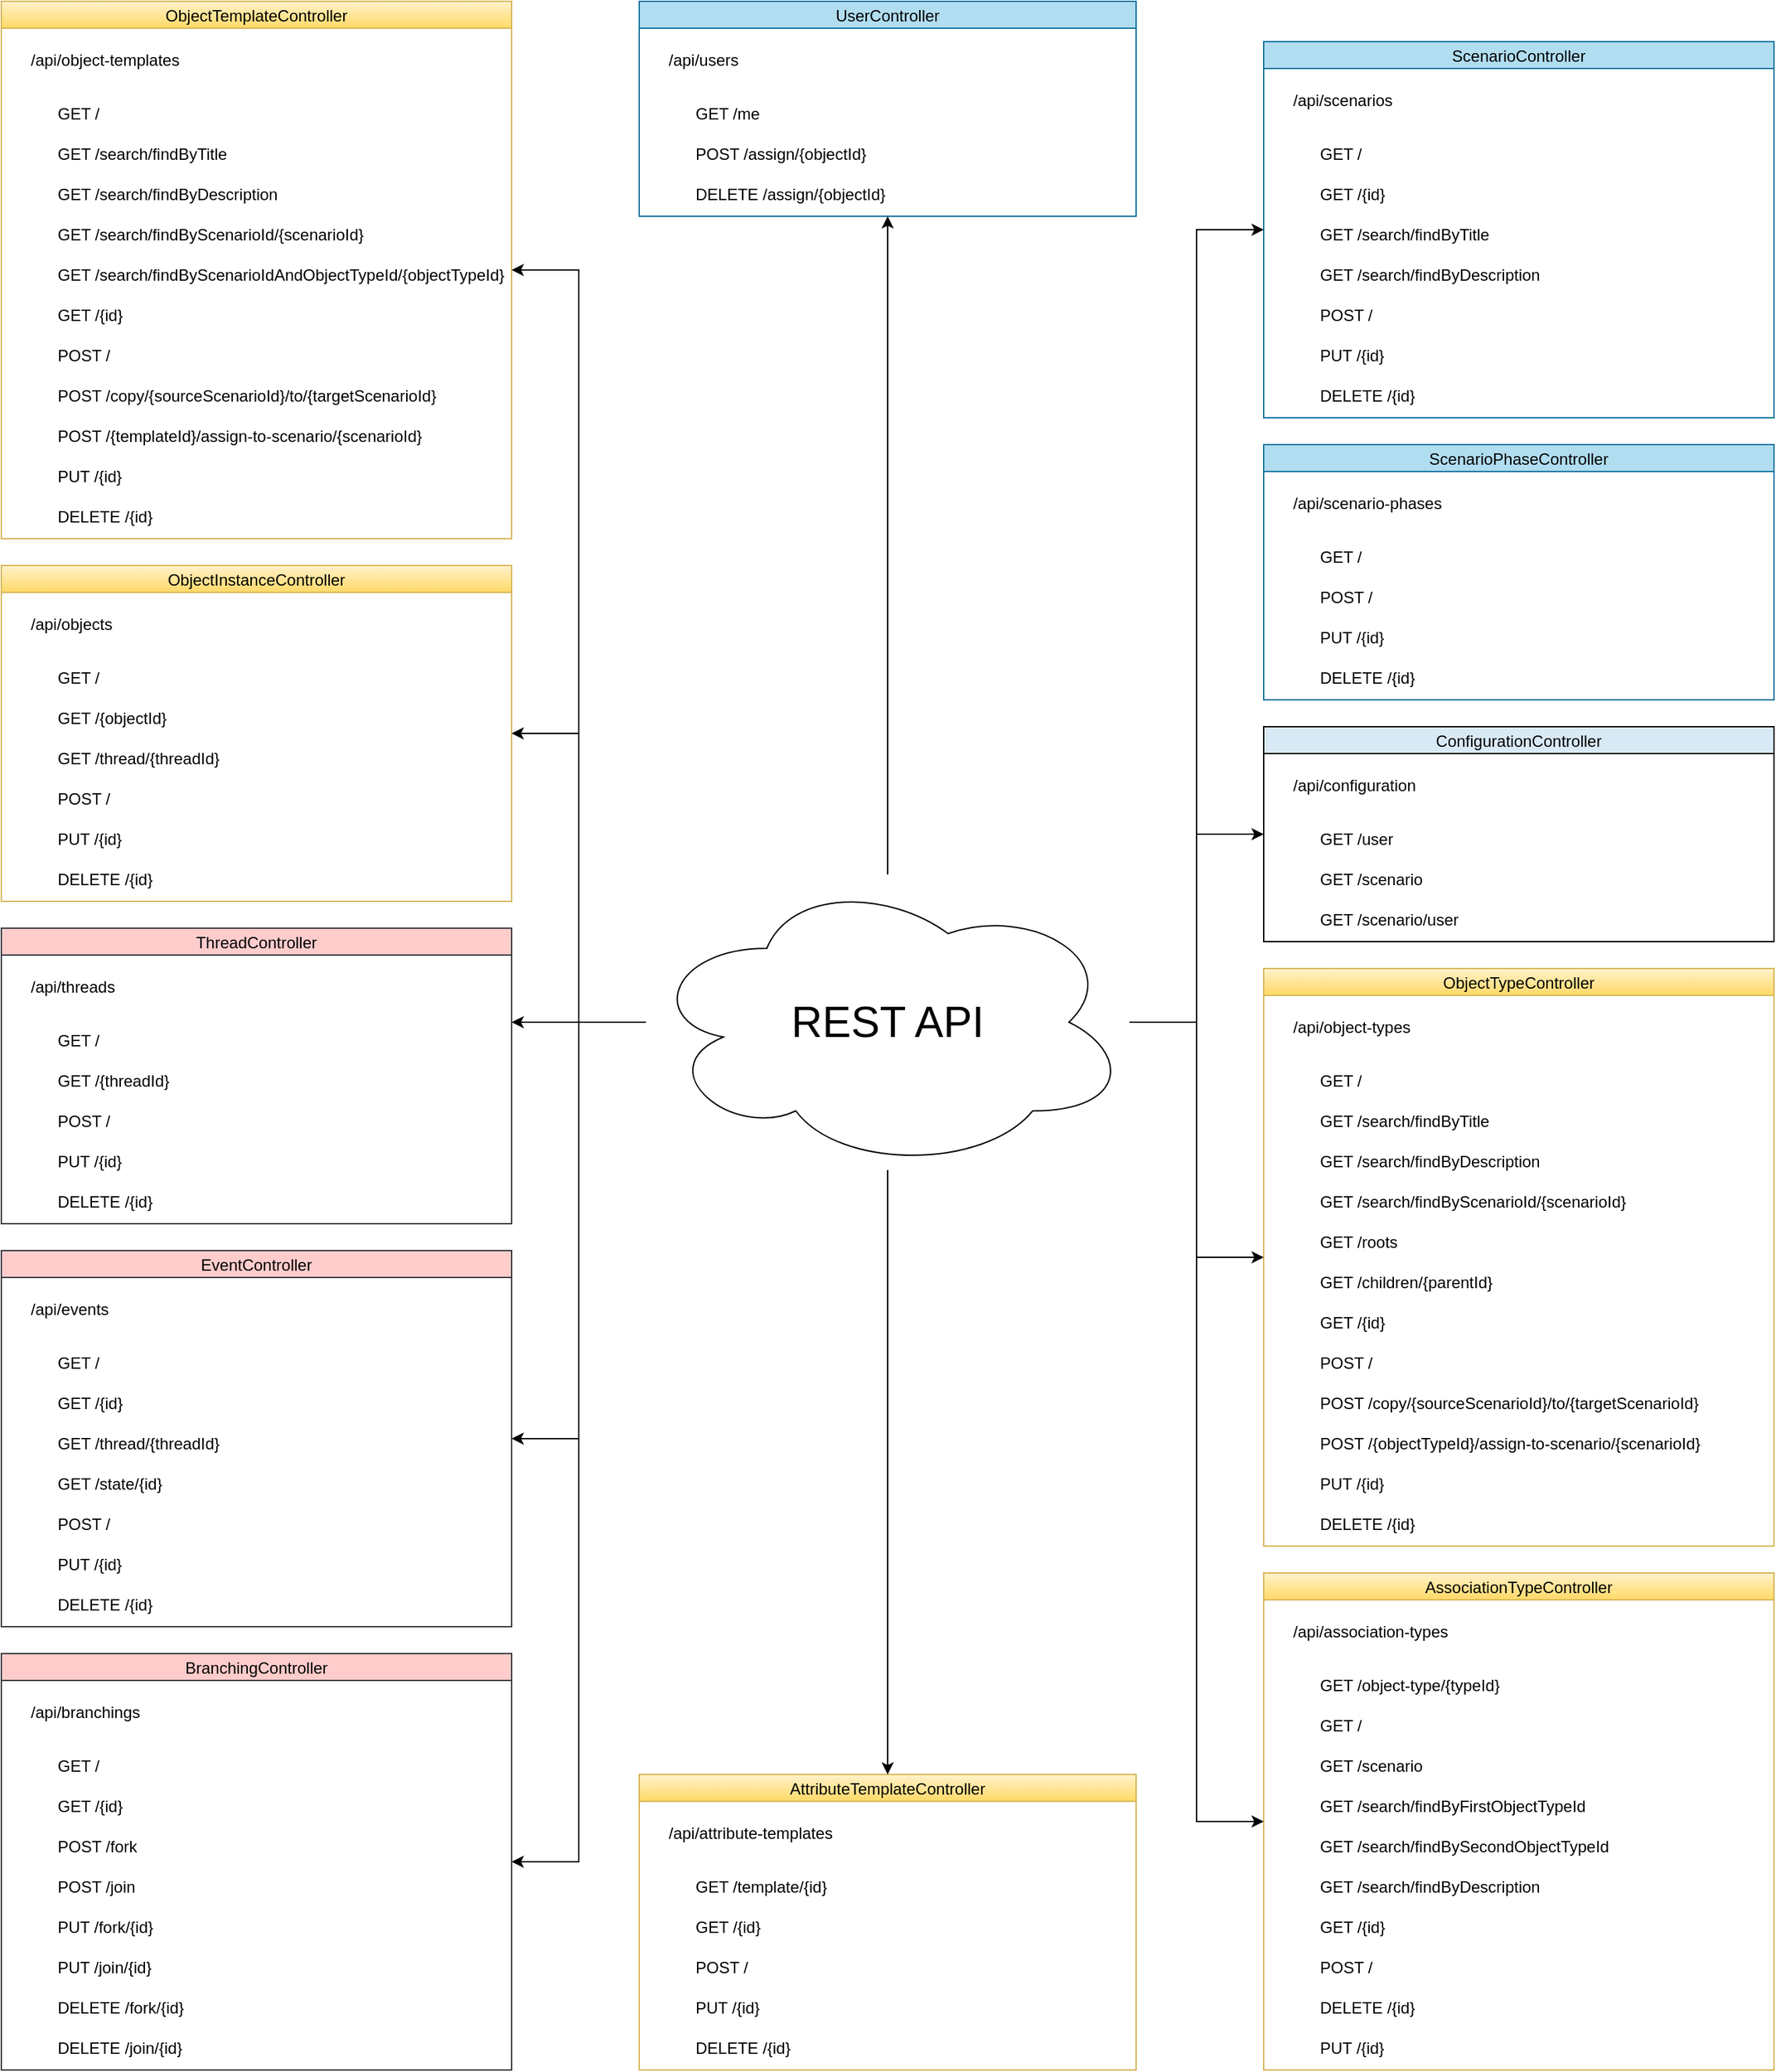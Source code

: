 <mxfile version="26.0.2">
  <diagram name="API Endpoints" id="YNTXkybKBmyzElNmx2Z4">
    <mxGraphModel dx="2206" dy="1260" grid="1" gridSize="10" guides="1" tooltips="1" connect="1" arrows="1" fold="1" page="1" pageScale="1" pageWidth="827" pageHeight="1169" math="0" shadow="0">
      <root>
        <mxCell id="0" />
        <mxCell id="1" parent="0" />
        <mxCell id="Sm2Z-gAKLy4CFEZ5k70f-1" value="AssociationTypeController" style="shape=swimlane;startSize=20;fillColor=#fff2cc;gradientColor=#ffd966;strokeColor=#d6b656;" vertex="1" parent="1">
          <mxGeometry x="1040" y="1480" width="380" height="370" as="geometry" />
        </mxCell>
        <mxCell id="Sm2Z-gAKLy4CFEZ5k70f-2" value="/api/association-types" style="text;html=1;strokeColor=none;fillColor=none;" vertex="1" parent="Sm2Z-gAKLy4CFEZ5k70f-1">
          <mxGeometry x="20" y="30" width="300" height="30" as="geometry" />
        </mxCell>
        <mxCell id="Sm2Z-gAKLy4CFEZ5k70f-3" value="GET /object-type/{typeId}" style="text;html=1;strokeColor=none;fillColor=none;" vertex="1" parent="Sm2Z-gAKLy4CFEZ5k70f-1">
          <mxGeometry x="40" y="70" width="300" height="30" as="geometry" />
        </mxCell>
        <mxCell id="Sm2Z-gAKLy4CFEZ5k70f-4" value="GET /" style="text;html=1;strokeColor=none;fillColor=none;" vertex="1" parent="Sm2Z-gAKLy4CFEZ5k70f-1">
          <mxGeometry x="40" y="100" width="300" height="30" as="geometry" />
        </mxCell>
        <mxCell id="Sm2Z-gAKLy4CFEZ5k70f-5" value="GET /scenario" style="text;html=1;strokeColor=none;fillColor=none;" vertex="1" parent="Sm2Z-gAKLy4CFEZ5k70f-1">
          <mxGeometry x="40" y="130" width="300" height="30" as="geometry" />
        </mxCell>
        <mxCell id="Sm2Z-gAKLy4CFEZ5k70f-6" value="GET /search/findByFirstObjectTypeId" style="text;html=1;strokeColor=none;fillColor=none;" vertex="1" parent="Sm2Z-gAKLy4CFEZ5k70f-1">
          <mxGeometry x="40" y="160" width="300" height="30" as="geometry" />
        </mxCell>
        <mxCell id="Sm2Z-gAKLy4CFEZ5k70f-7" value="GET /search/findBySecondObjectTypeId" style="text;html=1;strokeColor=none;fillColor=none;" vertex="1" parent="Sm2Z-gAKLy4CFEZ5k70f-1">
          <mxGeometry x="40" y="190" width="300" height="30" as="geometry" />
        </mxCell>
        <mxCell id="Sm2Z-gAKLy4CFEZ5k70f-8" value="GET /search/findByDescription" style="text;html=1;strokeColor=none;fillColor=none;" vertex="1" parent="Sm2Z-gAKLy4CFEZ5k70f-1">
          <mxGeometry x="40" y="220" width="300" height="30" as="geometry" />
        </mxCell>
        <mxCell id="Sm2Z-gAKLy4CFEZ5k70f-9" value="GET /{id}" style="text;html=1;strokeColor=none;fillColor=none;" vertex="1" parent="Sm2Z-gAKLy4CFEZ5k70f-1">
          <mxGeometry x="40" y="250" width="300" height="30" as="geometry" />
        </mxCell>
        <mxCell id="Sm2Z-gAKLy4CFEZ5k70f-10" value="POST /" style="text;html=1;strokeColor=none;fillColor=none;" vertex="1" parent="Sm2Z-gAKLy4CFEZ5k70f-1">
          <mxGeometry x="40" y="280" width="300" height="30" as="geometry" />
        </mxCell>
        <mxCell id="Sm2Z-gAKLy4CFEZ5k70f-11" value="DELETE /{id}" style="text;html=1;strokeColor=none;fillColor=none;" vertex="1" parent="Sm2Z-gAKLy4CFEZ5k70f-1">
          <mxGeometry x="40" y="310" width="300" height="30" as="geometry" />
        </mxCell>
        <mxCell id="Sm2Z-gAKLy4CFEZ5k70f-12" value="PUT /{id}" style="text;html=1;strokeColor=none;fillColor=none;" vertex="1" parent="Sm2Z-gAKLy4CFEZ5k70f-1">
          <mxGeometry x="40" y="340" width="300" height="30" as="geometry" />
        </mxCell>
        <mxCell id="Sm2Z-gAKLy4CFEZ5k70f-13" value="ConfigurationController" style="shape=swimlane;startSize=20;fillColor=#d9eaf7;" vertex="1" parent="1">
          <mxGeometry x="1040" y="850" width="380" height="160" as="geometry" />
        </mxCell>
        <mxCell id="Sm2Z-gAKLy4CFEZ5k70f-14" value="/api/configuration" style="text;html=1;strokeColor=none;fillColor=none;" vertex="1" parent="Sm2Z-gAKLy4CFEZ5k70f-13">
          <mxGeometry x="20" y="30" width="300" height="30" as="geometry" />
        </mxCell>
        <mxCell id="Sm2Z-gAKLy4CFEZ5k70f-15" value="GET /user" style="text;html=1;strokeColor=none;fillColor=none;" vertex="1" parent="Sm2Z-gAKLy4CFEZ5k70f-13">
          <mxGeometry x="40" y="70" width="300" height="30" as="geometry" />
        </mxCell>
        <mxCell id="Sm2Z-gAKLy4CFEZ5k70f-16" value="GET /scenario" style="text;html=1;strokeColor=none;fillColor=none;" vertex="1" parent="Sm2Z-gAKLy4CFEZ5k70f-13">
          <mxGeometry x="40" y="100" width="300" height="30" as="geometry" />
        </mxCell>
        <mxCell id="Sm2Z-gAKLy4CFEZ5k70f-17" value="GET /scenario/user" style="text;html=1;strokeColor=none;fillColor=none;" vertex="1" parent="Sm2Z-gAKLy4CFEZ5k70f-13">
          <mxGeometry x="40" y="130" width="300" height="30" as="geometry" />
        </mxCell>
        <mxCell id="Sm2Z-gAKLy4CFEZ5k70f-18" value="EventController" style="shape=swimlane;startSize=20;fillColor=#ffcccc;strokeColor=#36393d;" vertex="1" parent="1">
          <mxGeometry x="100" y="1240" width="380" height="280" as="geometry" />
        </mxCell>
        <mxCell id="Sm2Z-gAKLy4CFEZ5k70f-19" value="/api/events" style="text;html=1;strokeColor=none;fillColor=none;" vertex="1" parent="Sm2Z-gAKLy4CFEZ5k70f-18">
          <mxGeometry x="20" y="30" width="300" height="30" as="geometry" />
        </mxCell>
        <mxCell id="Sm2Z-gAKLy4CFEZ5k70f-20" value="GET /" style="text;html=1;strokeColor=none;fillColor=none;" vertex="1" parent="Sm2Z-gAKLy4CFEZ5k70f-18">
          <mxGeometry x="40" y="70" width="300" height="30" as="geometry" />
        </mxCell>
        <mxCell id="Sm2Z-gAKLy4CFEZ5k70f-21" value="GET /{id}" style="text;html=1;strokeColor=none;fillColor=none;" vertex="1" parent="Sm2Z-gAKLy4CFEZ5k70f-18">
          <mxGeometry x="40" y="100" width="300" height="30" as="geometry" />
        </mxCell>
        <mxCell id="Sm2Z-gAKLy4CFEZ5k70f-22" value="GET /thread/{threadId}" style="text;html=1;strokeColor=none;fillColor=none;" vertex="1" parent="Sm2Z-gAKLy4CFEZ5k70f-18">
          <mxGeometry x="40" y="130" width="300" height="30" as="geometry" />
        </mxCell>
        <mxCell id="Sm2Z-gAKLy4CFEZ5k70f-23" value="GET /state/{id}" style="text;html=1;strokeColor=none;fillColor=none;" vertex="1" parent="Sm2Z-gAKLy4CFEZ5k70f-18">
          <mxGeometry x="40" y="160" width="300" height="30" as="geometry" />
        </mxCell>
        <mxCell id="Sm2Z-gAKLy4CFEZ5k70f-24" value="POST /" style="text;html=1;strokeColor=none;fillColor=none;" vertex="1" parent="Sm2Z-gAKLy4CFEZ5k70f-18">
          <mxGeometry x="40" y="190" width="300" height="30" as="geometry" />
        </mxCell>
        <mxCell id="Sm2Z-gAKLy4CFEZ5k70f-25" value="PUT /{id}" style="text;html=1;strokeColor=none;fillColor=none;" vertex="1" parent="Sm2Z-gAKLy4CFEZ5k70f-18">
          <mxGeometry x="40" y="220" width="300" height="30" as="geometry" />
        </mxCell>
        <mxCell id="Sm2Z-gAKLy4CFEZ5k70f-26" value="DELETE /{id}" style="text;html=1;strokeColor=none;fillColor=none;" vertex="1" parent="Sm2Z-gAKLy4CFEZ5k70f-18">
          <mxGeometry x="40" y="250" width="300" height="30" as="geometry" />
        </mxCell>
        <mxCell id="Sm2Z-gAKLy4CFEZ5k70f-27" value="AttributeTemplateController" style="shape=swimlane;startSize=20;fillColor=#fff2cc;gradientColor=#ffd966;strokeColor=#d6b656;" vertex="1" parent="1">
          <mxGeometry x="575" y="1630" width="370" height="220" as="geometry" />
        </mxCell>
        <mxCell id="Sm2Z-gAKLy4CFEZ5k70f-28" value="/api/attribute-templates" style="text;html=1;strokeColor=none;fillColor=none;" vertex="1" parent="Sm2Z-gAKLy4CFEZ5k70f-27">
          <mxGeometry x="20" y="30" width="320" height="30" as="geometry" />
        </mxCell>
        <mxCell id="Sm2Z-gAKLy4CFEZ5k70f-29" value="GET /template/{id}" style="text;html=1;strokeColor=none;fillColor=none;" vertex="1" parent="Sm2Z-gAKLy4CFEZ5k70f-27">
          <mxGeometry x="40" y="70" width="300" height="30" as="geometry" />
        </mxCell>
        <mxCell id="Sm2Z-gAKLy4CFEZ5k70f-30" value="GET /{id}" style="text;html=1;strokeColor=none;fillColor=none;" vertex="1" parent="Sm2Z-gAKLy4CFEZ5k70f-27">
          <mxGeometry x="40" y="100" width="300" height="30" as="geometry" />
        </mxCell>
        <mxCell id="Sm2Z-gAKLy4CFEZ5k70f-31" value="POST /" style="text;html=1;strokeColor=none;fillColor=none;" vertex="1" parent="Sm2Z-gAKLy4CFEZ5k70f-27">
          <mxGeometry x="40" y="130" width="300" height="30" as="geometry" />
        </mxCell>
        <mxCell id="Sm2Z-gAKLy4CFEZ5k70f-32" value="PUT /{id}" style="text;html=1;strokeColor=none;fillColor=none;" vertex="1" parent="Sm2Z-gAKLy4CFEZ5k70f-27">
          <mxGeometry x="40" y="160" width="300" height="30" as="geometry" />
        </mxCell>
        <mxCell id="Sm2Z-gAKLy4CFEZ5k70f-33" value="DELETE /{id}" style="text;html=1;strokeColor=none;fillColor=none;" vertex="1" parent="Sm2Z-gAKLy4CFEZ5k70f-27">
          <mxGeometry x="40" y="190" width="300" height="30" as="geometry" />
        </mxCell>
        <mxCell id="Sm2Z-gAKLy4CFEZ5k70f-34" value="ObjectInstanceController" style="shape=swimlane;startSize=20;fillColor=#fff2cc;strokeColor=#d6b656;gradientColor=#ffd966;" vertex="1" parent="1">
          <mxGeometry x="100" y="730" width="380" height="250" as="geometry" />
        </mxCell>
        <mxCell id="Sm2Z-gAKLy4CFEZ5k70f-35" value="/api/objects" style="text;html=1;strokeColor=none;fillColor=none;" vertex="1" parent="Sm2Z-gAKLy4CFEZ5k70f-34">
          <mxGeometry x="20" y="30" width="300" height="30" as="geometry" />
        </mxCell>
        <mxCell id="Sm2Z-gAKLy4CFEZ5k70f-36" value="GET /" style="text;html=1;strokeColor=none;fillColor=none;" vertex="1" parent="Sm2Z-gAKLy4CFEZ5k70f-34">
          <mxGeometry x="40" y="70" width="300" height="30" as="geometry" />
        </mxCell>
        <mxCell id="Sm2Z-gAKLy4CFEZ5k70f-37" value="GET /{objectId}" style="text;html=1;strokeColor=none;fillColor=none;" vertex="1" parent="Sm2Z-gAKLy4CFEZ5k70f-34">
          <mxGeometry x="40" y="100" width="300" height="30" as="geometry" />
        </mxCell>
        <mxCell id="Sm2Z-gAKLy4CFEZ5k70f-38" value="GET /thread/{threadId}" style="text;html=1;strokeColor=none;fillColor=none;" vertex="1" parent="Sm2Z-gAKLy4CFEZ5k70f-34">
          <mxGeometry x="40" y="130" width="300" height="30" as="geometry" />
        </mxCell>
        <mxCell id="Sm2Z-gAKLy4CFEZ5k70f-39" value="POST /" style="text;html=1;strokeColor=none;fillColor=none;" vertex="1" parent="Sm2Z-gAKLy4CFEZ5k70f-34">
          <mxGeometry x="40" y="160" width="300" height="30" as="geometry" />
        </mxCell>
        <mxCell id="Sm2Z-gAKLy4CFEZ5k70f-40" value="PUT /{id}" style="text;html=1;strokeColor=none;fillColor=none;" vertex="1" parent="Sm2Z-gAKLy4CFEZ5k70f-34">
          <mxGeometry x="40" y="190" width="300" height="30" as="geometry" />
        </mxCell>
        <mxCell id="Sm2Z-gAKLy4CFEZ5k70f-41" value="DELETE /{id}" style="text;html=1;strokeColor=none;fillColor=none;" vertex="1" parent="Sm2Z-gAKLy4CFEZ5k70f-34">
          <mxGeometry x="40" y="220" width="300" height="30" as="geometry" />
        </mxCell>
        <mxCell id="Sm2Z-gAKLy4CFEZ5k70f-42" value="ObjectTemplateController" style="shape=swimlane;startSize=20;fillColor=#fff2cc;strokeColor=#d6b656;gradientColor=#ffd966;" vertex="1" parent="1">
          <mxGeometry x="100" y="310" width="380" height="400" as="geometry" />
        </mxCell>
        <mxCell id="Sm2Z-gAKLy4CFEZ5k70f-43" value="/api/object-templates" style="text;html=1;strokeColor=none;fillColor=none;" vertex="1" parent="Sm2Z-gAKLy4CFEZ5k70f-42">
          <mxGeometry x="20" y="30" width="320" height="30" as="geometry" />
        </mxCell>
        <mxCell id="Sm2Z-gAKLy4CFEZ5k70f-44" value="GET /" style="text;html=1;strokeColor=none;fillColor=none;" vertex="1" parent="Sm2Z-gAKLy4CFEZ5k70f-42">
          <mxGeometry x="40" y="70" width="300" height="30" as="geometry" />
        </mxCell>
        <mxCell id="Sm2Z-gAKLy4CFEZ5k70f-45" value="GET /search/findByTitle" style="text;html=1;strokeColor=none;fillColor=none;" vertex="1" parent="Sm2Z-gAKLy4CFEZ5k70f-42">
          <mxGeometry x="40" y="100" width="300" height="30" as="geometry" />
        </mxCell>
        <mxCell id="Sm2Z-gAKLy4CFEZ5k70f-46" value="GET /search/findByDescription" style="text;html=1;strokeColor=none;fillColor=none;" vertex="1" parent="Sm2Z-gAKLy4CFEZ5k70f-42">
          <mxGeometry x="40" y="130" width="300" height="30" as="geometry" />
        </mxCell>
        <mxCell id="Sm2Z-gAKLy4CFEZ5k70f-47" value="GET /search/findByScenarioId/{scenarioId}" style="text;html=1;strokeColor=none;fillColor=none;" vertex="1" parent="Sm2Z-gAKLy4CFEZ5k70f-42">
          <mxGeometry x="40" y="160" width="300" height="30" as="geometry" />
        </mxCell>
        <mxCell id="Sm2Z-gAKLy4CFEZ5k70f-48" value="GET /search/findByScenarioIdAndObjectTypeId/{objectTypeId}" style="text;html=1;strokeColor=none;fillColor=none;" vertex="1" parent="Sm2Z-gAKLy4CFEZ5k70f-42">
          <mxGeometry x="40" y="190" width="300" height="30" as="geometry" />
        </mxCell>
        <mxCell id="Sm2Z-gAKLy4CFEZ5k70f-49" value="GET /{id}" style="text;html=1;strokeColor=none;fillColor=none;" vertex="1" parent="Sm2Z-gAKLy4CFEZ5k70f-42">
          <mxGeometry x="40" y="220" width="300" height="30" as="geometry" />
        </mxCell>
        <mxCell id="Sm2Z-gAKLy4CFEZ5k70f-50" value="POST /" style="text;html=1;strokeColor=none;fillColor=none;" vertex="1" parent="Sm2Z-gAKLy4CFEZ5k70f-42">
          <mxGeometry x="40" y="250" width="300" height="30" as="geometry" />
        </mxCell>
        <mxCell id="Sm2Z-gAKLy4CFEZ5k70f-51" value="POST /copy/{sourceScenarioId}/to/{targetScenarioId}" style="text;html=1;strokeColor=none;fillColor=none;" vertex="1" parent="Sm2Z-gAKLy4CFEZ5k70f-42">
          <mxGeometry x="40" y="280" width="300" height="30" as="geometry" />
        </mxCell>
        <mxCell id="Sm2Z-gAKLy4CFEZ5k70f-52" value="POST /{templateId}/assign-to-scenario/{scenarioId}" style="text;html=1;strokeColor=none;fillColor=none;" vertex="1" parent="Sm2Z-gAKLy4CFEZ5k70f-42">
          <mxGeometry x="40" y="310" width="300" height="30" as="geometry" />
        </mxCell>
        <mxCell id="Sm2Z-gAKLy4CFEZ5k70f-53" value="PUT /{id}" style="text;html=1;strokeColor=none;fillColor=none;" vertex="1" parent="Sm2Z-gAKLy4CFEZ5k70f-42">
          <mxGeometry x="40" y="340" width="300" height="30" as="geometry" />
        </mxCell>
        <mxCell id="Sm2Z-gAKLy4CFEZ5k70f-54" value="DELETE /{id}" style="text;html=1;strokeColor=none;fillColor=none;" vertex="1" parent="Sm2Z-gAKLy4CFEZ5k70f-42">
          <mxGeometry x="40" y="370" width="300" height="30" as="geometry" />
        </mxCell>
        <mxCell id="Sm2Z-gAKLy4CFEZ5k70f-55" value="ObjectTypeController" style="shape=swimlane;startSize=20;fillColor=#fff2cc;gradientColor=#ffd966;strokeColor=#d6b656;" vertex="1" parent="1">
          <mxGeometry x="1040" y="1030" width="380" height="430" as="geometry" />
        </mxCell>
        <mxCell id="Sm2Z-gAKLy4CFEZ5k70f-56" value="/api/object-types" style="text;html=1;strokeColor=none;fillColor=none;" vertex="1" parent="Sm2Z-gAKLy4CFEZ5k70f-55">
          <mxGeometry x="20" y="30" width="320" height="30" as="geometry" />
        </mxCell>
        <mxCell id="Sm2Z-gAKLy4CFEZ5k70f-57" value="GET /" style="text;html=1;strokeColor=none;fillColor=none;" vertex="1" parent="Sm2Z-gAKLy4CFEZ5k70f-55">
          <mxGeometry x="40" y="70" width="300" height="30" as="geometry" />
        </mxCell>
        <mxCell id="Sm2Z-gAKLy4CFEZ5k70f-58" value="GET /search/findByTitle" style="text;html=1;strokeColor=none;fillColor=none;" vertex="1" parent="Sm2Z-gAKLy4CFEZ5k70f-55">
          <mxGeometry x="40" y="100" width="300" height="30" as="geometry" />
        </mxCell>
        <mxCell id="Sm2Z-gAKLy4CFEZ5k70f-59" value="GET /search/findByDescription" style="text;html=1;strokeColor=none;fillColor=none;" vertex="1" parent="Sm2Z-gAKLy4CFEZ5k70f-55">
          <mxGeometry x="40" y="130" width="300" height="30" as="geometry" />
        </mxCell>
        <mxCell id="Sm2Z-gAKLy4CFEZ5k70f-60" value="GET /search/findByScenarioId/{scenarioId}" style="text;html=1;strokeColor=none;fillColor=none;" vertex="1" parent="Sm2Z-gAKLy4CFEZ5k70f-55">
          <mxGeometry x="40" y="160" width="300" height="30" as="geometry" />
        </mxCell>
        <mxCell id="Sm2Z-gAKLy4CFEZ5k70f-61" value="GET /roots" style="text;html=1;strokeColor=none;fillColor=none;" vertex="1" parent="Sm2Z-gAKLy4CFEZ5k70f-55">
          <mxGeometry x="40" y="190" width="300" height="30" as="geometry" />
        </mxCell>
        <mxCell id="Sm2Z-gAKLy4CFEZ5k70f-62" value="GET /children/{parentId}" style="text;html=1;strokeColor=none;fillColor=none;" vertex="1" parent="Sm2Z-gAKLy4CFEZ5k70f-55">
          <mxGeometry x="40" y="220" width="300" height="30" as="geometry" />
        </mxCell>
        <mxCell id="Sm2Z-gAKLy4CFEZ5k70f-63" value="GET /{id}" style="text;html=1;strokeColor=none;fillColor=none;" vertex="1" parent="Sm2Z-gAKLy4CFEZ5k70f-55">
          <mxGeometry x="40" y="250" width="300" height="30" as="geometry" />
        </mxCell>
        <mxCell id="Sm2Z-gAKLy4CFEZ5k70f-64" value="POST /" style="text;html=1;strokeColor=none;fillColor=none;" vertex="1" parent="Sm2Z-gAKLy4CFEZ5k70f-55">
          <mxGeometry x="40" y="280" width="300" height="30" as="geometry" />
        </mxCell>
        <mxCell id="Sm2Z-gAKLy4CFEZ5k70f-65" value="POST /copy/{sourceScenarioId}/to/{targetScenarioId}" style="text;html=1;strokeColor=none;fillColor=none;" vertex="1" parent="Sm2Z-gAKLy4CFEZ5k70f-55">
          <mxGeometry x="40" y="310" width="300" height="30" as="geometry" />
        </mxCell>
        <mxCell id="Sm2Z-gAKLy4CFEZ5k70f-66" value="POST /{objectTypeId}/assign-to-scenario/{scenarioId}" style="text;html=1;strokeColor=none;fillColor=none;" vertex="1" parent="Sm2Z-gAKLy4CFEZ5k70f-55">
          <mxGeometry x="40" y="340" width="300" height="30" as="geometry" />
        </mxCell>
        <mxCell id="Sm2Z-gAKLy4CFEZ5k70f-67" value="PUT /{id}" style="text;html=1;strokeColor=none;fillColor=none;" vertex="1" parent="Sm2Z-gAKLy4CFEZ5k70f-55">
          <mxGeometry x="40" y="370" width="300" height="30" as="geometry" />
        </mxCell>
        <mxCell id="Sm2Z-gAKLy4CFEZ5k70f-68" value="DELETE /{id}" style="text;html=1;strokeColor=none;fillColor=none;" vertex="1" parent="Sm2Z-gAKLy4CFEZ5k70f-55">
          <mxGeometry x="40" y="400" width="300" height="30" as="geometry" />
        </mxCell>
        <mxCell id="Sm2Z-gAKLy4CFEZ5k70f-69" value="ScenarioController" style="shape=swimlane;startSize=20;fillColor=#b1ddf0;strokeColor=#10739e;" vertex="1" parent="1">
          <mxGeometry x="1040" y="340" width="380" height="280" as="geometry" />
        </mxCell>
        <mxCell id="Sm2Z-gAKLy4CFEZ5k70f-70" value="/api/scenarios" style="text;html=1;strokeColor=none;fillColor=none;" vertex="1" parent="Sm2Z-gAKLy4CFEZ5k70f-69">
          <mxGeometry x="20" y="30" width="300" height="30" as="geometry" />
        </mxCell>
        <mxCell id="Sm2Z-gAKLy4CFEZ5k70f-71" value="GET /" style="text;html=1;strokeColor=none;fillColor=none;" vertex="1" parent="Sm2Z-gAKLy4CFEZ5k70f-69">
          <mxGeometry x="40" y="70" width="300" height="30" as="geometry" />
        </mxCell>
        <mxCell id="Sm2Z-gAKLy4CFEZ5k70f-72" value="GET /{id}" style="text;html=1;strokeColor=none;fillColor=none;" vertex="1" parent="Sm2Z-gAKLy4CFEZ5k70f-69">
          <mxGeometry x="40" y="100" width="300" height="30" as="geometry" />
        </mxCell>
        <mxCell id="Sm2Z-gAKLy4CFEZ5k70f-73" value="GET /search/findByTitle" style="text;html=1;strokeColor=none;fillColor=none;" vertex="1" parent="Sm2Z-gAKLy4CFEZ5k70f-69">
          <mxGeometry x="40" y="130" width="300" height="30" as="geometry" />
        </mxCell>
        <mxCell id="Sm2Z-gAKLy4CFEZ5k70f-74" value="GET /search/findByDescription" style="text;html=1;strokeColor=none;fillColor=none;" vertex="1" parent="Sm2Z-gAKLy4CFEZ5k70f-69">
          <mxGeometry x="40" y="160" width="300" height="30" as="geometry" />
        </mxCell>
        <mxCell id="Sm2Z-gAKLy4CFEZ5k70f-75" value="POST /" style="text;html=1;strokeColor=none;fillColor=none;" vertex="1" parent="Sm2Z-gAKLy4CFEZ5k70f-69">
          <mxGeometry x="40" y="190" width="300" height="30" as="geometry" />
        </mxCell>
        <mxCell id="Sm2Z-gAKLy4CFEZ5k70f-76" value="PUT /{id}" style="text;html=1;strokeColor=none;fillColor=none;" vertex="1" parent="Sm2Z-gAKLy4CFEZ5k70f-69">
          <mxGeometry x="40" y="220" width="300" height="30" as="geometry" />
        </mxCell>
        <mxCell id="Sm2Z-gAKLy4CFEZ5k70f-77" value="DELETE /{id}" style="text;html=1;strokeColor=none;fillColor=none;" vertex="1" parent="Sm2Z-gAKLy4CFEZ5k70f-69">
          <mxGeometry x="40" y="250" width="300" height="30" as="geometry" />
        </mxCell>
        <mxCell id="Sm2Z-gAKLy4CFEZ5k70f-78" value="ScenarioPhaseController" style="shape=swimlane;startSize=20;fillColor=#b1ddf0;strokeColor=#10739e;" vertex="1" parent="1">
          <mxGeometry x="1040" y="640" width="380" height="190" as="geometry" />
        </mxCell>
        <mxCell id="Sm2Z-gAKLy4CFEZ5k70f-79" value="/api/scenario-phases" style="text;html=1;strokeColor=none;fillColor=none;" vertex="1" parent="Sm2Z-gAKLy4CFEZ5k70f-78">
          <mxGeometry x="20" y="30" width="320" height="30" as="geometry" />
        </mxCell>
        <mxCell id="Sm2Z-gAKLy4CFEZ5k70f-80" value="GET /" style="text;html=1;strokeColor=none;fillColor=none;" vertex="1" parent="Sm2Z-gAKLy4CFEZ5k70f-78">
          <mxGeometry x="40" y="70" width="300" height="30" as="geometry" />
        </mxCell>
        <mxCell id="Sm2Z-gAKLy4CFEZ5k70f-81" value="POST /" style="text;html=1;strokeColor=none;fillColor=none;" vertex="1" parent="Sm2Z-gAKLy4CFEZ5k70f-78">
          <mxGeometry x="40" y="100" width="300" height="30" as="geometry" />
        </mxCell>
        <mxCell id="Sm2Z-gAKLy4CFEZ5k70f-82" value="PUT /{id}" style="text;html=1;strokeColor=none;fillColor=none;" vertex="1" parent="Sm2Z-gAKLy4CFEZ5k70f-78">
          <mxGeometry x="40" y="130" width="300" height="30" as="geometry" />
        </mxCell>
        <mxCell id="Sm2Z-gAKLy4CFEZ5k70f-83" value="DELETE /{id}" style="text;html=1;strokeColor=none;fillColor=none;" vertex="1" parent="Sm2Z-gAKLy4CFEZ5k70f-78">
          <mxGeometry x="40" y="160" width="300" height="30" as="geometry" />
        </mxCell>
        <mxCell id="Sm2Z-gAKLy4CFEZ5k70f-84" value="BranchingController" style="shape=swimlane;startSize=20;fillColor=#ffcccc;strokeColor=#36393d;" vertex="1" parent="1">
          <mxGeometry x="100" y="1540" width="380" height="310" as="geometry" />
        </mxCell>
        <mxCell id="Sm2Z-gAKLy4CFEZ5k70f-85" value="/api/branchings" style="text;html=1;strokeColor=none;fillColor=none;" vertex="1" parent="Sm2Z-gAKLy4CFEZ5k70f-84">
          <mxGeometry x="20" y="30" width="320" height="30" as="geometry" />
        </mxCell>
        <mxCell id="Sm2Z-gAKLy4CFEZ5k70f-86" value="GET /" style="text;html=1;strokeColor=none;fillColor=none;" vertex="1" parent="Sm2Z-gAKLy4CFEZ5k70f-84">
          <mxGeometry x="40" y="70" width="300" height="30" as="geometry" />
        </mxCell>
        <mxCell id="Sm2Z-gAKLy4CFEZ5k70f-87" value="GET /{id}" style="text;html=1;strokeColor=none;fillColor=none;" vertex="1" parent="Sm2Z-gAKLy4CFEZ5k70f-84">
          <mxGeometry x="40" y="100" width="300" height="30" as="geometry" />
        </mxCell>
        <mxCell id="Sm2Z-gAKLy4CFEZ5k70f-88" value="POST /fork" style="text;html=1;strokeColor=none;fillColor=none;" vertex="1" parent="Sm2Z-gAKLy4CFEZ5k70f-84">
          <mxGeometry x="40" y="130" width="300" height="30" as="geometry" />
        </mxCell>
        <mxCell id="Sm2Z-gAKLy4CFEZ5k70f-89" value="POST /join" style="text;html=1;strokeColor=none;fillColor=none;" vertex="1" parent="Sm2Z-gAKLy4CFEZ5k70f-84">
          <mxGeometry x="40" y="160" width="300" height="30" as="geometry" />
        </mxCell>
        <mxCell id="Sm2Z-gAKLy4CFEZ5k70f-90" value="PUT /fork/{id}" style="text;html=1;strokeColor=none;fillColor=none;" vertex="1" parent="Sm2Z-gAKLy4CFEZ5k70f-84">
          <mxGeometry x="40" y="190" width="300" height="30" as="geometry" />
        </mxCell>
        <mxCell id="Sm2Z-gAKLy4CFEZ5k70f-91" value="PUT /join/{id}" style="text;html=1;strokeColor=none;fillColor=none;" vertex="1" parent="Sm2Z-gAKLy4CFEZ5k70f-84">
          <mxGeometry x="40" y="220" width="300" height="30" as="geometry" />
        </mxCell>
        <mxCell id="Sm2Z-gAKLy4CFEZ5k70f-92" value="DELETE /fork/{id}" style="text;html=1;strokeColor=none;fillColor=none;" vertex="1" parent="Sm2Z-gAKLy4CFEZ5k70f-84">
          <mxGeometry x="40" y="250" width="300" height="30" as="geometry" />
        </mxCell>
        <mxCell id="Sm2Z-gAKLy4CFEZ5k70f-93" value="DELETE /join/{id}" style="text;html=1;strokeColor=none;fillColor=none;" vertex="1" parent="Sm2Z-gAKLy4CFEZ5k70f-84">
          <mxGeometry x="40" y="280" width="300" height="30" as="geometry" />
        </mxCell>
        <mxCell id="Sm2Z-gAKLy4CFEZ5k70f-94" value="ThreadController" style="shape=swimlane;startSize=20;fillColor=#ffcccc;strokeColor=#36393d;" vertex="1" parent="1">
          <mxGeometry x="100" y="1000" width="380" height="220" as="geometry" />
        </mxCell>
        <mxCell id="Sm2Z-gAKLy4CFEZ5k70f-95" value="/api/threads" style="text;html=1;strokeColor=none;fillColor=none;" vertex="1" parent="Sm2Z-gAKLy4CFEZ5k70f-94">
          <mxGeometry x="20" y="30" width="300" height="30" as="geometry" />
        </mxCell>
        <mxCell id="Sm2Z-gAKLy4CFEZ5k70f-96" value="GET /" style="text;html=1;strokeColor=none;fillColor=none;" vertex="1" parent="Sm2Z-gAKLy4CFEZ5k70f-94">
          <mxGeometry x="40" y="70" width="300" height="30" as="geometry" />
        </mxCell>
        <mxCell id="Sm2Z-gAKLy4CFEZ5k70f-97" value="GET /{threadId}" style="text;html=1;strokeColor=none;fillColor=none;" vertex="1" parent="Sm2Z-gAKLy4CFEZ5k70f-94">
          <mxGeometry x="40" y="100" width="300" height="30" as="geometry" />
        </mxCell>
        <mxCell id="Sm2Z-gAKLy4CFEZ5k70f-98" value="POST /" style="text;html=1;strokeColor=none;fillColor=none;" vertex="1" parent="Sm2Z-gAKLy4CFEZ5k70f-94">
          <mxGeometry x="40" y="130" width="300" height="30" as="geometry" />
        </mxCell>
        <mxCell id="Sm2Z-gAKLy4CFEZ5k70f-99" value="PUT /{id}" style="text;html=1;strokeColor=none;fillColor=none;" vertex="1" parent="Sm2Z-gAKLy4CFEZ5k70f-94">
          <mxGeometry x="40" y="160" width="300" height="30" as="geometry" />
        </mxCell>
        <mxCell id="Sm2Z-gAKLy4CFEZ5k70f-100" value="DELETE /{id}" style="text;html=1;strokeColor=none;fillColor=none;" vertex="1" parent="Sm2Z-gAKLy4CFEZ5k70f-94">
          <mxGeometry x="40" y="190" width="300" height="30" as="geometry" />
        </mxCell>
        <mxCell id="Sm2Z-gAKLy4CFEZ5k70f-101" value="UserController" style="shape=swimlane;startSize=20;fillColor=#b1ddf0;strokeColor=#10739e;" vertex="1" parent="1">
          <mxGeometry x="575" y="310" width="370" height="160" as="geometry" />
        </mxCell>
        <mxCell id="Sm2Z-gAKLy4CFEZ5k70f-102" value="/api/users" style="text;html=1;strokeColor=none;fillColor=none;" vertex="1" parent="Sm2Z-gAKLy4CFEZ5k70f-101">
          <mxGeometry x="20" y="30" width="300" height="30" as="geometry" />
        </mxCell>
        <mxCell id="Sm2Z-gAKLy4CFEZ5k70f-103" value="GET /me" style="text;html=1;strokeColor=none;fillColor=none;" vertex="1" parent="Sm2Z-gAKLy4CFEZ5k70f-101">
          <mxGeometry x="40" y="70" width="300" height="30" as="geometry" />
        </mxCell>
        <mxCell id="Sm2Z-gAKLy4CFEZ5k70f-104" value="POST /assign/{objectId}" style="text;html=1;strokeColor=none;fillColor=none;" vertex="1" parent="Sm2Z-gAKLy4CFEZ5k70f-101">
          <mxGeometry x="40" y="100" width="300" height="30" as="geometry" />
        </mxCell>
        <mxCell id="Sm2Z-gAKLy4CFEZ5k70f-105" value="DELETE /assign/{objectId}" style="text;html=1;strokeColor=none;fillColor=none;" vertex="1" parent="Sm2Z-gAKLy4CFEZ5k70f-101">
          <mxGeometry x="40" y="130" width="300" height="30" as="geometry" />
        </mxCell>
        <mxCell id="Sm2Z-gAKLy4CFEZ5k70f-114" style="edgeStyle=orthogonalEdgeStyle;rounded=0;orthogonalLoop=1;jettySize=auto;html=1;entryX=0.5;entryY=0;entryDx=0;entryDy=0;" edge="1" parent="1" source="Sm2Z-gAKLy4CFEZ5k70f-110" target="Sm2Z-gAKLy4CFEZ5k70f-27">
          <mxGeometry relative="1" as="geometry" />
        </mxCell>
        <mxCell id="Sm2Z-gAKLy4CFEZ5k70f-115" style="edgeStyle=orthogonalEdgeStyle;rounded=0;orthogonalLoop=1;jettySize=auto;html=1;entryX=0;entryY=0.5;entryDx=0;entryDy=0;" edge="1" parent="1" source="Sm2Z-gAKLy4CFEZ5k70f-110" target="Sm2Z-gAKLy4CFEZ5k70f-13">
          <mxGeometry relative="1" as="geometry" />
        </mxCell>
        <mxCell id="Sm2Z-gAKLy4CFEZ5k70f-125" style="edgeStyle=orthogonalEdgeStyle;rounded=0;orthogonalLoop=1;jettySize=auto;html=1;entryX=0;entryY=0.5;entryDx=0;entryDy=0;" edge="1" parent="1" source="Sm2Z-gAKLy4CFEZ5k70f-110" target="Sm2Z-gAKLy4CFEZ5k70f-55">
          <mxGeometry relative="1" as="geometry" />
        </mxCell>
        <mxCell id="Sm2Z-gAKLy4CFEZ5k70f-126" style="edgeStyle=orthogonalEdgeStyle;rounded=0;orthogonalLoop=1;jettySize=auto;html=1;entryX=0;entryY=0.5;entryDx=0;entryDy=0;" edge="1" parent="1" source="Sm2Z-gAKLy4CFEZ5k70f-110" target="Sm2Z-gAKLy4CFEZ5k70f-1">
          <mxGeometry relative="1" as="geometry" />
        </mxCell>
        <mxCell id="Sm2Z-gAKLy4CFEZ5k70f-135" style="edgeStyle=orthogonalEdgeStyle;rounded=0;orthogonalLoop=1;jettySize=auto;html=1;entryX=0;entryY=0.5;entryDx=0;entryDy=0;" edge="1" parent="1" source="Sm2Z-gAKLy4CFEZ5k70f-110" target="Sm2Z-gAKLy4CFEZ5k70f-69">
          <mxGeometry relative="1" as="geometry" />
        </mxCell>
        <mxCell id="Sm2Z-gAKLy4CFEZ5k70f-139" style="edgeStyle=orthogonalEdgeStyle;rounded=0;orthogonalLoop=1;jettySize=auto;html=1;" edge="1" parent="1" source="Sm2Z-gAKLy4CFEZ5k70f-110">
          <mxGeometry relative="1" as="geometry">
            <mxPoint x="760" y="470" as="targetPoint" />
          </mxGeometry>
        </mxCell>
        <mxCell id="Sm2Z-gAKLy4CFEZ5k70f-140" style="edgeStyle=orthogonalEdgeStyle;rounded=0;orthogonalLoop=1;jettySize=auto;html=1;" edge="1" parent="1" source="Sm2Z-gAKLy4CFEZ5k70f-110">
          <mxGeometry relative="1" as="geometry">
            <mxPoint x="480" y="1070" as="targetPoint" />
          </mxGeometry>
        </mxCell>
        <mxCell id="Sm2Z-gAKLy4CFEZ5k70f-141" style="edgeStyle=orthogonalEdgeStyle;rounded=0;orthogonalLoop=1;jettySize=auto;html=1;entryX=1;entryY=0.5;entryDx=0;entryDy=0;" edge="1" parent="1" source="Sm2Z-gAKLy4CFEZ5k70f-110" target="Sm2Z-gAKLy4CFEZ5k70f-42">
          <mxGeometry relative="1" as="geometry" />
        </mxCell>
        <mxCell id="Sm2Z-gAKLy4CFEZ5k70f-142" style="edgeStyle=orthogonalEdgeStyle;rounded=0;orthogonalLoop=1;jettySize=auto;html=1;entryX=1;entryY=0.5;entryDx=0;entryDy=0;" edge="1" parent="1" source="Sm2Z-gAKLy4CFEZ5k70f-110" target="Sm2Z-gAKLy4CFEZ5k70f-34">
          <mxGeometry relative="1" as="geometry" />
        </mxCell>
        <mxCell id="Sm2Z-gAKLy4CFEZ5k70f-143" style="edgeStyle=orthogonalEdgeStyle;rounded=0;orthogonalLoop=1;jettySize=auto;html=1;entryX=1;entryY=0.5;entryDx=0;entryDy=0;" edge="1" parent="1" source="Sm2Z-gAKLy4CFEZ5k70f-110" target="Sm2Z-gAKLy4CFEZ5k70f-18">
          <mxGeometry relative="1" as="geometry" />
        </mxCell>
        <mxCell id="Sm2Z-gAKLy4CFEZ5k70f-145" style="edgeStyle=orthogonalEdgeStyle;rounded=0;orthogonalLoop=1;jettySize=auto;html=1;entryX=1;entryY=0.5;entryDx=0;entryDy=0;" edge="1" parent="1" source="Sm2Z-gAKLy4CFEZ5k70f-110" target="Sm2Z-gAKLy4CFEZ5k70f-84">
          <mxGeometry relative="1" as="geometry" />
        </mxCell>
        <mxCell id="Sm2Z-gAKLy4CFEZ5k70f-110" value="&lt;font style=&quot;font-size: 32px;&quot;&gt;REST API&lt;/font&gt;" style="ellipse;shape=cloud;whiteSpace=wrap;html=1;" vertex="1" parent="1">
          <mxGeometry x="580" y="960" width="360" height="220" as="geometry" />
        </mxCell>
      </root>
    </mxGraphModel>
  </diagram>
</mxfile>
